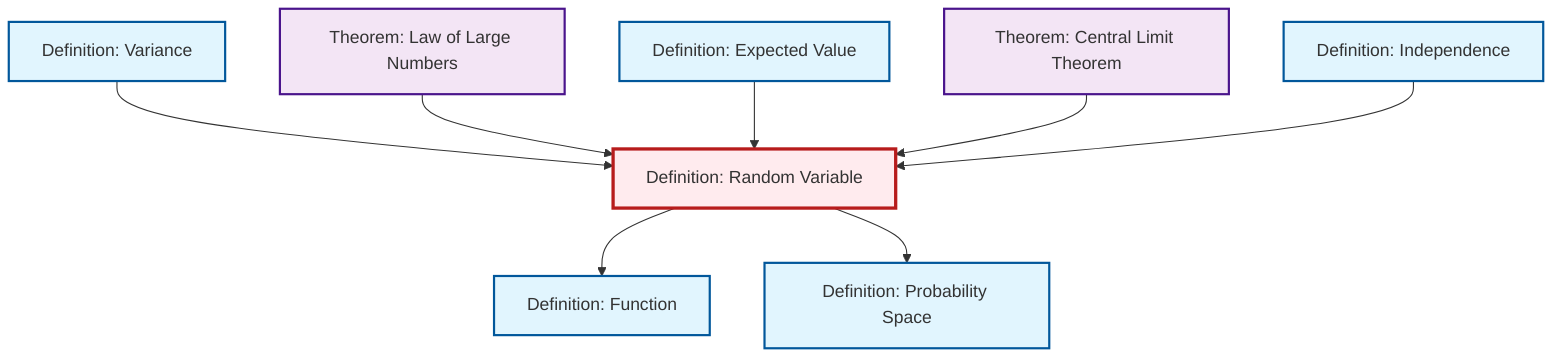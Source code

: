 graph TD
    classDef definition fill:#e1f5fe,stroke:#01579b,stroke-width:2px
    classDef theorem fill:#f3e5f5,stroke:#4a148c,stroke-width:2px
    classDef axiom fill:#fff3e0,stroke:#e65100,stroke-width:2px
    classDef example fill:#e8f5e9,stroke:#1b5e20,stroke-width:2px
    classDef current fill:#ffebee,stroke:#b71c1c,stroke-width:3px
    thm-central-limit["Theorem: Central Limit Theorem"]:::theorem
    def-random-variable["Definition: Random Variable"]:::definition
    def-expectation["Definition: Expected Value"]:::definition
    def-variance["Definition: Variance"]:::definition
    def-function["Definition: Function"]:::definition
    def-independence["Definition: Independence"]:::definition
    def-probability-space["Definition: Probability Space"]:::definition
    thm-law-of-large-numbers["Theorem: Law of Large Numbers"]:::theorem
    def-variance --> def-random-variable
    thm-law-of-large-numbers --> def-random-variable
    def-expectation --> def-random-variable
    def-random-variable --> def-function
    thm-central-limit --> def-random-variable
    def-random-variable --> def-probability-space
    def-independence --> def-random-variable
    class def-random-variable current